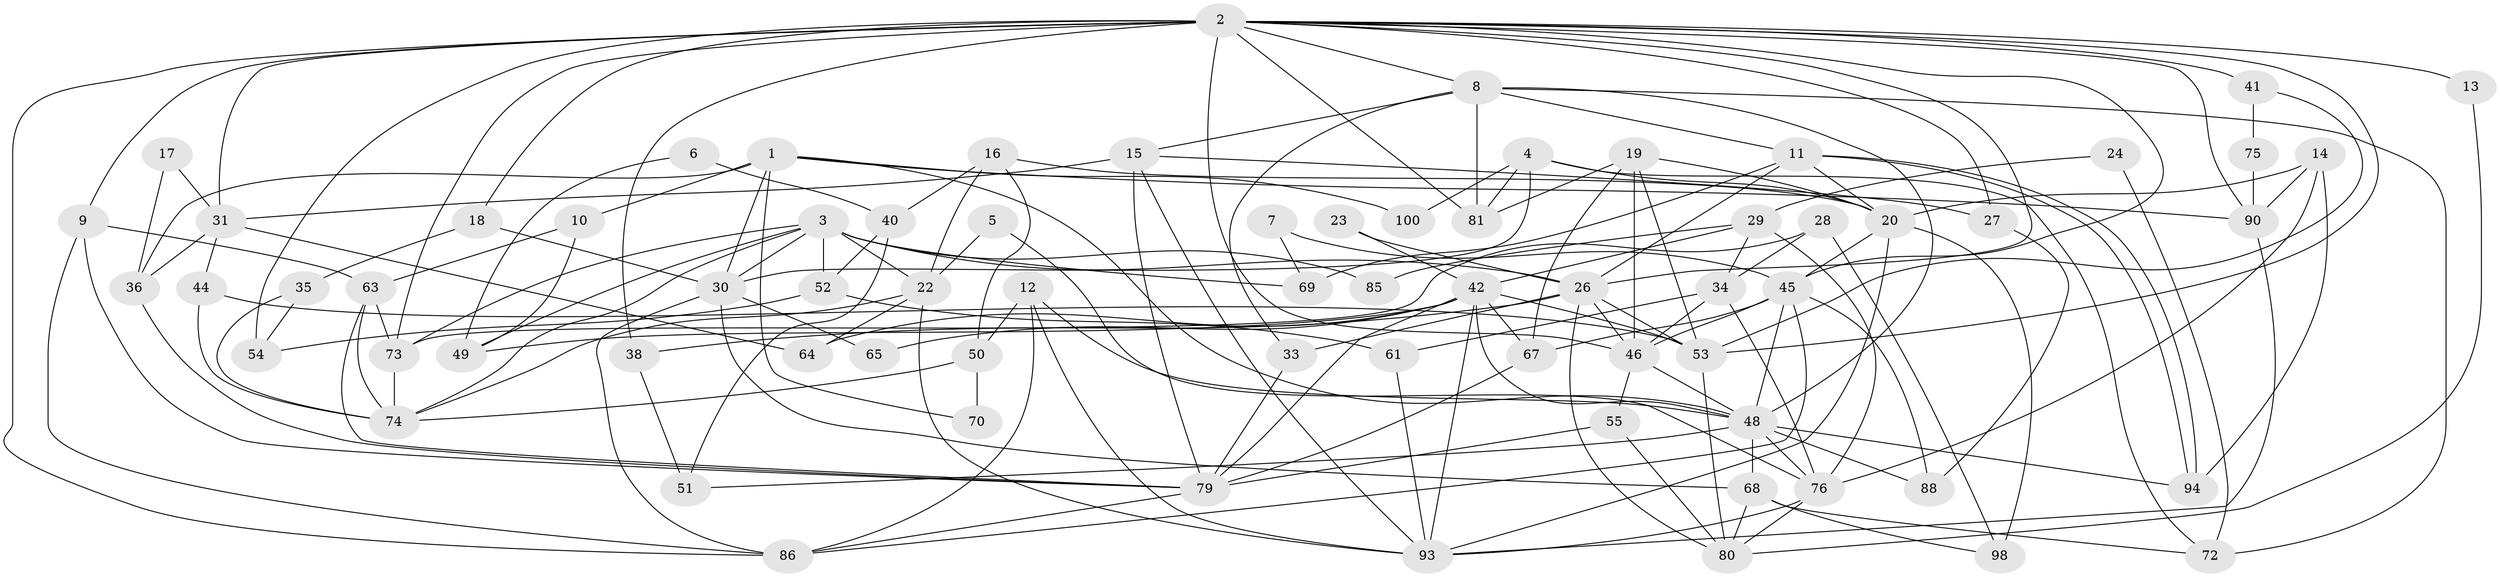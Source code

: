 // original degree distribution, {5: 0.1650485436893204, 3: 0.27184466019417475, 4: 0.2815533980582524, 2: 0.1262135922330097, 6: 0.1262135922330097, 7: 0.009708737864077669, 8: 0.019417475728155338}
// Generated by graph-tools (version 1.1) at 2025/18/03/04/25 18:18:43]
// undirected, 72 vertices, 170 edges
graph export_dot {
graph [start="1"]
  node [color=gray90,style=filled];
  1 [super="+92"];
  2 [super="+32+21"];
  3 [super="+39"];
  4;
  5;
  6;
  7;
  8 [super="+103"];
  9;
  10;
  11;
  12;
  13;
  14;
  15 [super="+71"];
  16 [super="+47"];
  17;
  18;
  19;
  20 [super="+59"];
  22 [super="+25"];
  23;
  24;
  26 [super="+78"];
  27;
  28;
  29;
  30 [super="+60"];
  31;
  33;
  34;
  35;
  36;
  38;
  40;
  41;
  42 [super="+57+62"];
  44;
  45 [super="+101"];
  46 [super="+99"];
  48 [super="+97+96"];
  49;
  50;
  51;
  52;
  53 [super="+95"];
  54;
  55 [super="+56"];
  61;
  63;
  64;
  65;
  67 [super="+82"];
  68;
  69;
  70;
  72;
  73;
  74 [super="+102"];
  75;
  76;
  79 [super="+84"];
  80;
  81 [super="+89"];
  85;
  86;
  88;
  90;
  93;
  94;
  98;
  100;
  1 -- 90;
  1 -- 10;
  1 -- 30;
  1 -- 70;
  1 -- 36;
  1 -- 100;
  1 -- 48;
  2 -- 13;
  2 -- 8;
  2 -- 45;
  2 -- 90;
  2 -- 38;
  2 -- 9;
  2 -- 73;
  2 -- 41;
  2 -- 46;
  2 -- 81;
  2 -- 18;
  2 -- 53;
  2 -- 54;
  2 -- 86;
  2 -- 26;
  2 -- 27;
  2 -- 31;
  3 -- 22 [weight=2];
  3 -- 49;
  3 -- 26 [weight=2];
  3 -- 69 [weight=2];
  3 -- 73;
  3 -- 74;
  3 -- 52;
  3 -- 85;
  3 -- 30;
  4 -- 20;
  4 -- 72;
  4 -- 100;
  4 -- 30;
  4 -- 81;
  5 -- 22;
  5 -- 76;
  6 -- 49;
  6 -- 40;
  7 -- 45;
  7 -- 69;
  8 -- 11;
  8 -- 72;
  8 -- 33;
  8 -- 81;
  8 -- 15;
  8 -- 48;
  9 -- 86;
  9 -- 63;
  9 -- 79;
  10 -- 49;
  10 -- 63;
  11 -- 94;
  11 -- 94;
  11 -- 69;
  11 -- 20;
  11 -- 26;
  12 -- 93;
  12 -- 50;
  12 -- 86;
  12 -- 48;
  13 -- 80;
  14 -- 94;
  14 -- 76;
  14 -- 20;
  14 -- 90;
  15 -- 27;
  15 -- 93;
  15 -- 31;
  15 -- 79;
  16 -- 40;
  16 -- 22;
  16 -- 50;
  16 -- 20;
  17 -- 31;
  17 -- 36;
  18 -- 35;
  18 -- 30;
  19 -- 53;
  19 -- 46;
  19 -- 67;
  19 -- 81;
  19 -- 20;
  20 -- 98;
  20 -- 93;
  20 -- 45;
  22 -- 64;
  22 -- 74;
  22 -- 93;
  23 -- 26;
  23 -- 42;
  24 -- 29;
  24 -- 72;
  26 -- 38;
  26 -- 80;
  26 -- 33;
  26 -- 53;
  26 -- 46;
  27 -- 88;
  28 -- 98;
  28 -- 73;
  28 -- 34;
  29 -- 34;
  29 -- 76;
  29 -- 85;
  29 -- 42;
  30 -- 68;
  30 -- 65;
  30 -- 86;
  31 -- 36;
  31 -- 44;
  31 -- 64;
  33 -- 79;
  34 -- 76;
  34 -- 61;
  34 -- 46;
  35 -- 54;
  35 -- 74;
  36 -- 79;
  38 -- 51;
  40 -- 52;
  40 -- 51;
  41 -- 75;
  41 -- 53;
  42 -- 64;
  42 -- 48;
  42 -- 65;
  42 -- 53;
  42 -- 49;
  42 -- 67 [weight=2];
  42 -- 93;
  42 -- 79;
  44 -- 74;
  44 -- 53;
  45 -- 88;
  45 -- 86;
  45 -- 67;
  45 -- 48;
  45 -- 46;
  46 -- 55;
  46 -- 48;
  48 -- 76;
  48 -- 51;
  48 -- 88;
  48 -- 68;
  48 -- 94;
  50 -- 74;
  50 -- 70;
  52 -- 61;
  52 -- 54;
  53 -- 80;
  55 -- 79;
  55 -- 80;
  61 -- 93;
  63 -- 79;
  63 -- 73;
  63 -- 74;
  67 -- 79;
  68 -- 80;
  68 -- 72;
  68 -- 98;
  73 -- 74;
  75 -- 90;
  76 -- 93;
  76 -- 80;
  79 -- 86;
  90 -- 93;
}
